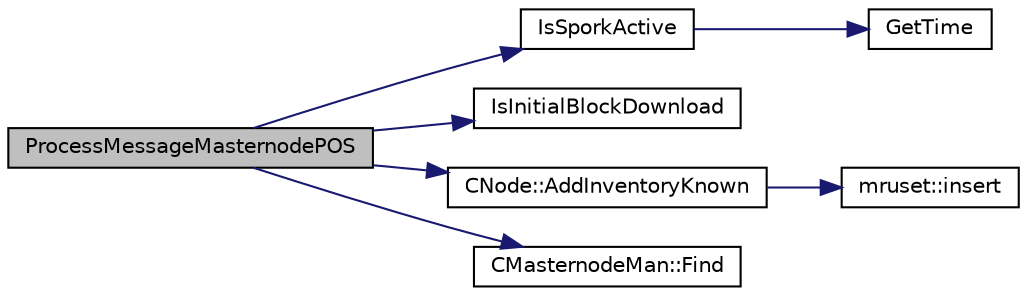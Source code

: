 digraph "ProcessMessageMasternodePOS"
{
  edge [fontname="Helvetica",fontsize="10",labelfontname="Helvetica",labelfontsize="10"];
  node [fontname="Helvetica",fontsize="10",shape=record];
  rankdir="LR";
  Node6 [label="ProcessMessageMasternodePOS",height=0.2,width=0.4,color="black", fillcolor="grey75", style="filled", fontcolor="black"];
  Node6 -> Node7 [color="midnightblue",fontsize="10",style="solid",fontname="Helvetica"];
  Node7 [label="IsSporkActive",height=0.2,width=0.4,color="black", fillcolor="white", style="filled",URL="$spork_8cpp.html#a3305663176e21e81c80dc951a7f8ea5e"];
  Node7 -> Node8 [color="midnightblue",fontsize="10",style="solid",fontname="Helvetica"];
  Node8 [label="GetTime",height=0.2,width=0.4,color="black", fillcolor="white", style="filled",URL="$util_8cpp.html#a46fac5fba8ba905b5f9acb364f5d8c6f"];
  Node6 -> Node9 [color="midnightblue",fontsize="10",style="solid",fontname="Helvetica"];
  Node9 [label="IsInitialBlockDownload",height=0.2,width=0.4,color="black", fillcolor="white", style="filled",URL="$main_8cpp.html#a5edcd96316574fd4a7f3ae0922a5cfd6",tooltip="Check whether we are doing an initial block download (synchronizing from disk or network) ..."];
  Node6 -> Node10 [color="midnightblue",fontsize="10",style="solid",fontname="Helvetica"];
  Node10 [label="CNode::AddInventoryKnown",height=0.2,width=0.4,color="black", fillcolor="white", style="filled",URL="$class_c_node.html#ac3054eb6ade84e8968f032ce3e700f6a"];
  Node10 -> Node11 [color="midnightblue",fontsize="10",style="solid",fontname="Helvetica"];
  Node11 [label="mruset::insert",height=0.2,width=0.4,color="black", fillcolor="white", style="filled",URL="$classmruset.html#af2e0dfe9d8b029bde78457797cdc42a9"];
  Node6 -> Node12 [color="midnightblue",fontsize="10",style="solid",fontname="Helvetica"];
  Node12 [label="CMasternodeMan::Find",height=0.2,width=0.4,color="black", fillcolor="white", style="filled",URL="$class_c_masternode_man.html#aade63e2fbea916e7051819015ef31dc5"];
}
